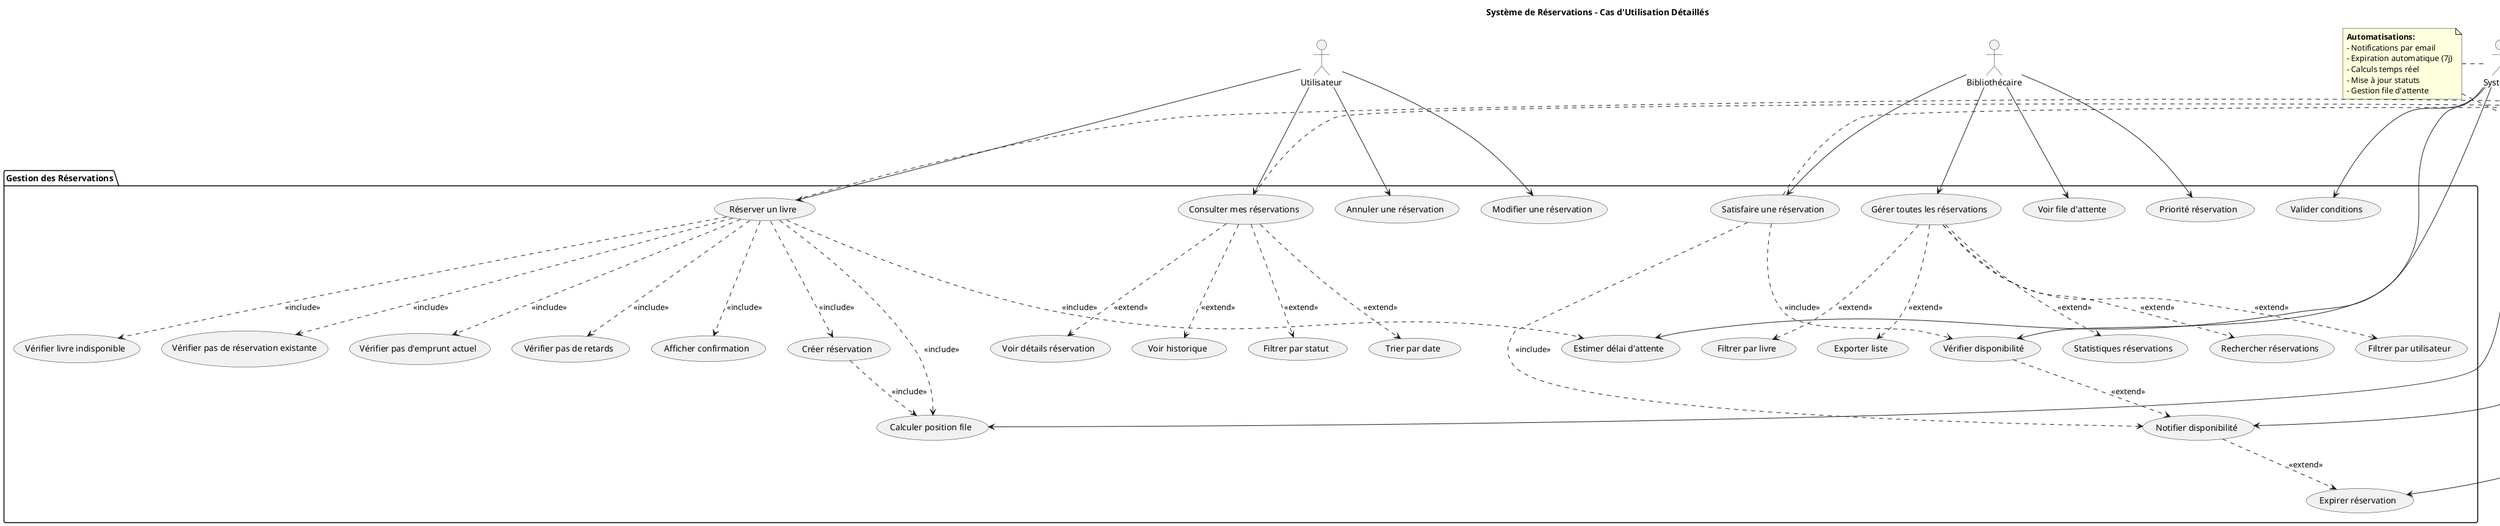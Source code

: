 @startuml Système de Réservations - Diagramme Détaillé

title Système de Réservations - Cas d'Utilisation Détaillés

' Acteurs
actor "Utilisateur" as User
actor "Bibliothécaire" as Librarian
actor "Système" as System

' Package Réservations
package "Gestion des Réservations" {
    
    ' ===== CAS D'UTILISATION PRINCIPAUX =====
    usecase "Réserver un livre" as Reserve
    usecase "Consulter mes réservations" as ViewReservations
    usecase "Annuler une réservation" as CancelReservation
    usecase "Modifier une réservation" as ModifyReservation
    
    ' ===== CAS D'UTILISATION ADMINISTRATEUR =====
    usecase "Gérer toutes les réservations" as ManageAllReservations
    usecase "Satisfaire une réservation" as FulfillReservation
    usecase "Voir file d'attente" as ViewQueue
    usecase "Priorité réservation" as SetPriority
    
    ' ===== CAS D'UTILISATION SYSTÈME =====
    usecase "Vérifier disponibilité" as CheckAvailability
    usecase "Calculer position file" as CalculatePosition
    usecase "Estimer délai d'attente" as EstimateWait
    usecase "Notifier disponibilité" as NotifyAvailability
    usecase "Expirer réservation" as ExpireReservation
    usecase "Valider conditions" as ValidateConditions
    
    ' ===== SOUS-CAS POUR RÉSERVER =====
    usecase "Vérifier livre indisponible" as CheckUnavailable
    usecase "Vérifier pas de réservation existante" as CheckNoExisting
    usecase "Vérifier pas d'emprunt actuel" as CheckNoCurrentLoan
    usecase "Vérifier pas de retards" as CheckNoOverdue
    usecase "Afficher confirmation" as ShowConfirmation
    usecase "Créer réservation" as CreateReservation
    
    ' ===== SOUS-CAS POUR CONSULTATION =====
    usecase "Filtrer par statut" as FilterByStatus
    usecase "Trier par date" as SortByDate
    usecase "Voir détails réservation" as ViewDetails
    usecase "Voir historique" as ViewHistory
    
    ' ===== SOUS-CAS POUR GESTION ADMIN =====
    usecase "Rechercher réservations" as SearchReservations
    usecase "Filtrer par utilisateur" as FilterByUser
    usecase "Filtrer par livre" as FilterByBook
    usecase "Exporter liste" as ExportList
    usecase "Statistiques réservations" as ReservationStats
}

' ===== RELATIONS UTILISATEUR =====
User --> Reserve
User --> ViewReservations
User --> CancelReservation
User --> ModifyReservation

' ===== RELATIONS BIBLIOTHÉCAIRE =====
Librarian --> ManageAllReservations
Librarian --> FulfillReservation
Librarian --> ViewQueue
Librarian --> SetPriority

' ===== RELATIONS SYSTÈME =====
System --> CheckAvailability
System --> CalculatePosition
System --> EstimateWait
System --> NotifyAvailability
System --> ExpireReservation
System --> ValidateConditions

' ===== RELATIONS INCLUDE/EXTEND =====

' Pour Réserver un livre
Reserve ..> CheckUnavailable : <<include>>
Reserve ..> CheckNoExisting : <<include>>
Reserve ..> CheckNoCurrentLoan : <<include>>
Reserve ..> CheckNoOverdue : <<include>>
Reserve ..> ShowConfirmation : <<include>>
Reserve ..> CreateReservation : <<include>>
Reserve ..> CalculatePosition : <<include>>
Reserve ..> EstimateWait : <<include>>

' Pour Consulter réservations
ViewReservations ..> FilterByStatus : <<extend>>
ViewReservations ..> SortByDate : <<extend>>
ViewReservations ..> ViewDetails : <<extend>>
ViewReservations ..> ViewHistory : <<extend>>

' Pour Gestion admin
ManageAllReservations ..> SearchReservations : <<extend>>
ManageAllReservations ..> FilterByUser : <<extend>>
ManageAllReservations ..> FilterByBook : <<extend>>
ManageAllReservations ..> ExportList : <<extend>>
ManageAllReservations ..> ReservationStats : <<extend>>

' Pour Satisfaire réservation
FulfillReservation ..> CheckAvailability : <<include>>
FulfillReservation ..> NotifyAvailability : <<include>>

' Relations système automatiques
CheckAvailability ..> NotifyAvailability : <<extend>>
CreateReservation ..> CalculatePosition : <<include>>
NotifyAvailability ..> ExpireReservation : <<extend>>

' ===== NOTES ET CONTRAINTES =====

note right of Reserve
  **Conditions préalables:**
  - Utilisateur authentifié
  - Livre indisponible
  - Pas de réservation existante
  - Pas d'emprunt en cours
  - Pas de livres en retard
  
  **Processus:**
  1. Vérifications automatiques
  2. Calcul position file d'attente
  3. Estimation délai d'attente
  4. Confirmation utilisateur
  5. Création réservation
end note

note right of ViewReservations
  **Informations affichées:**
  - Réservations actives
  - Position dans la file
  - Date d'expiration
  - Historique complet
  - Statuts détaillés
end note

note right of FulfillReservation
  **Actions bibliothécaire:**
  - Vérifier disponibilité
  - Créer emprunt automatique
  - Notifier utilisateur
  - Mettre à jour stock
  - Traiter file d'attente
end note

note left of System
  **Automatisations:**
  - Notifications par email
  - Expiration automatique (7j)
  - Calculs temps réel
  - Mise à jour statuts
  - Gestion file d'attente
end note

' ===== ÉTATS DES RÉSERVATIONS =====
note bottom
  **États des réservations:**
  - **active**: En attente dans la file
  - **ready**: Livre disponible (7j pour retirer)
  - **fulfilled**: Transformée en emprunt
  - **expired**: Expirée (non retirée)
  - **cancelled**: Annulée par l'utilisateur
end note

@enduml
